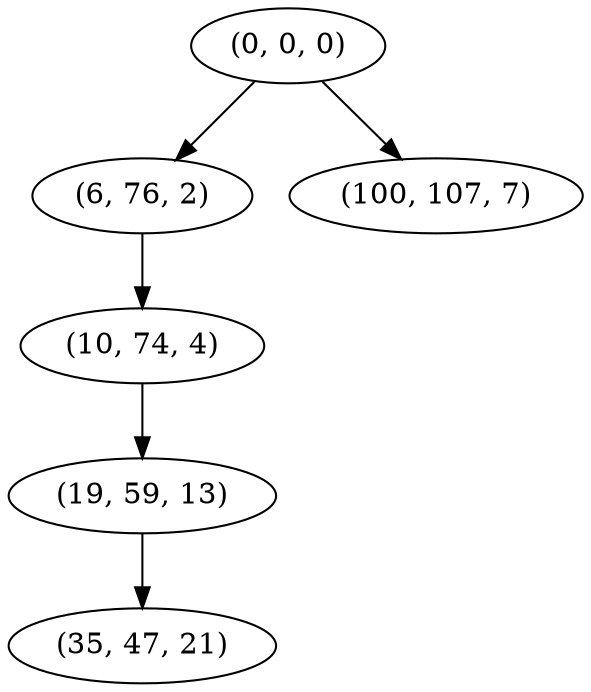 digraph tree {
    "(0, 0, 0)";
    "(6, 76, 2)";
    "(10, 74, 4)";
    "(19, 59, 13)";
    "(35, 47, 21)";
    "(100, 107, 7)";
    "(0, 0, 0)" -> "(6, 76, 2)";
    "(0, 0, 0)" -> "(100, 107, 7)";
    "(6, 76, 2)" -> "(10, 74, 4)";
    "(10, 74, 4)" -> "(19, 59, 13)";
    "(19, 59, 13)" -> "(35, 47, 21)";
}
